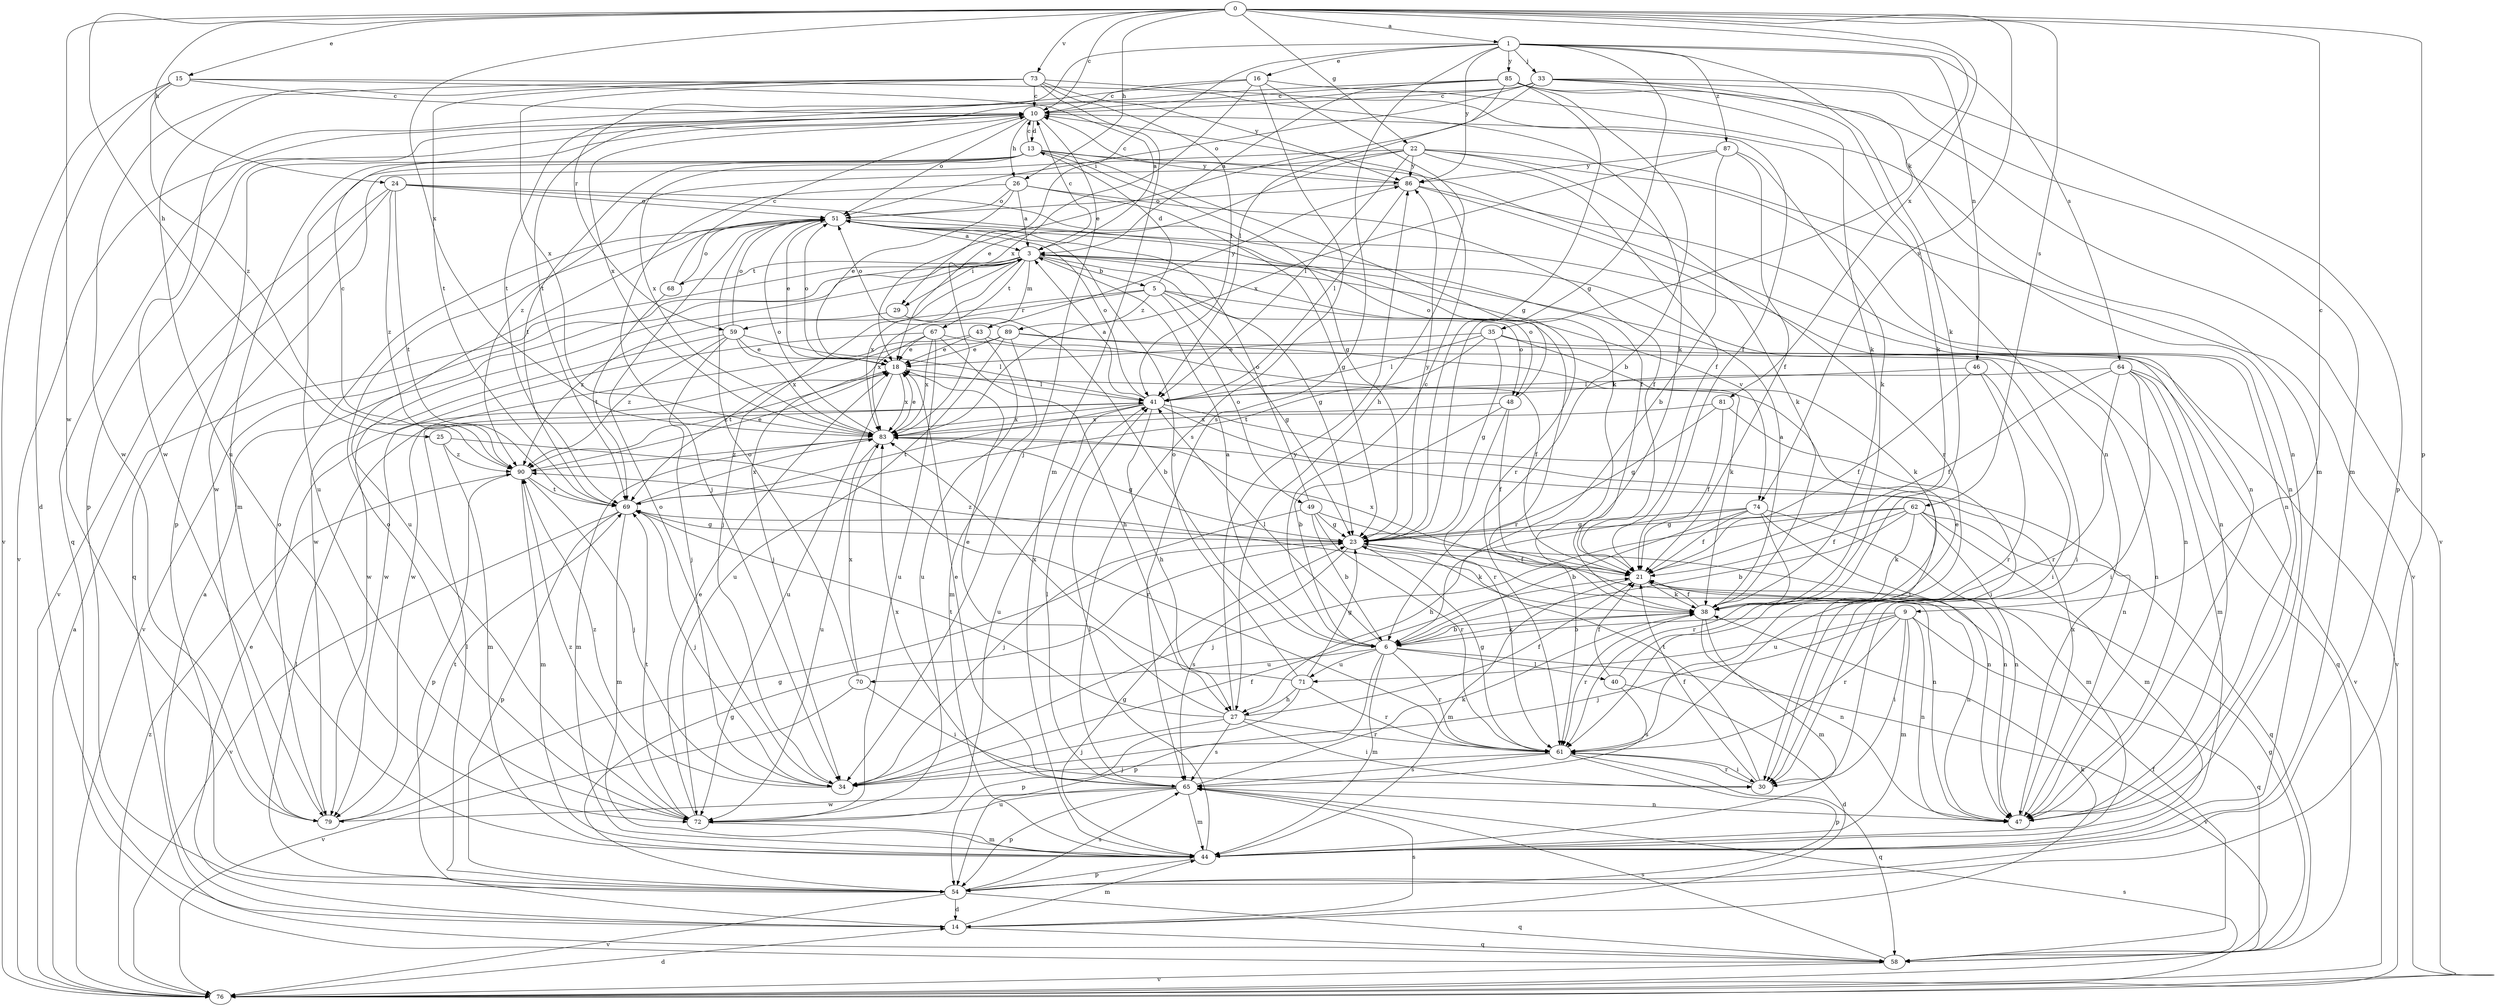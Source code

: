 strict digraph  {
0;
1;
3;
5;
6;
9;
10;
13;
14;
15;
16;
18;
21;
22;
23;
24;
25;
26;
27;
29;
30;
33;
34;
35;
38;
40;
41;
43;
44;
46;
47;
48;
49;
51;
54;
58;
59;
61;
62;
64;
65;
67;
68;
69;
70;
71;
72;
73;
74;
76;
79;
81;
83;
85;
86;
87;
89;
90;
0 -> 1  [label=a];
0 -> 9  [label=c];
0 -> 10  [label=c];
0 -> 15  [label=e];
0 -> 22  [label=g];
0 -> 24  [label=h];
0 -> 25  [label=h];
0 -> 26  [label=h];
0 -> 35  [label=k];
0 -> 54  [label=p];
0 -> 62  [label=s];
0 -> 73  [label=v];
0 -> 74  [label=v];
0 -> 79  [label=w];
0 -> 81  [label=x];
0 -> 83  [label=x];
1 -> 16  [label=e];
1 -> 23  [label=g];
1 -> 29  [label=i];
1 -> 33  [label=j];
1 -> 38  [label=k];
1 -> 46  [label=n];
1 -> 59  [label=r];
1 -> 64  [label=s];
1 -> 65  [label=s];
1 -> 85  [label=y];
1 -> 86  [label=y];
1 -> 87  [label=z];
3 -> 5  [label=b];
3 -> 10  [label=c];
3 -> 23  [label=g];
3 -> 29  [label=i];
3 -> 34  [label=j];
3 -> 43  [label=m];
3 -> 47  [label=n];
3 -> 48  [label=o];
3 -> 67  [label=t];
3 -> 68  [label=t];
3 -> 74  [label=v];
3 -> 76  [label=v];
3 -> 79  [label=w];
3 -> 83  [label=x];
5 -> 13  [label=d];
5 -> 23  [label=g];
5 -> 48  [label=o];
5 -> 49  [label=o];
5 -> 59  [label=r];
5 -> 61  [label=r];
5 -> 83  [label=x];
5 -> 89  [label=z];
6 -> 3  [label=a];
6 -> 10  [label=c];
6 -> 38  [label=k];
6 -> 40  [label=l];
6 -> 41  [label=l];
6 -> 44  [label=m];
6 -> 54  [label=p];
6 -> 61  [label=r];
6 -> 70  [label=u];
6 -> 71  [label=u];
6 -> 76  [label=v];
9 -> 6  [label=b];
9 -> 30  [label=i];
9 -> 34  [label=j];
9 -> 44  [label=m];
9 -> 47  [label=n];
9 -> 58  [label=q];
9 -> 61  [label=r];
9 -> 71  [label=u];
10 -> 13  [label=d];
10 -> 21  [label=f];
10 -> 26  [label=h];
10 -> 34  [label=j];
10 -> 51  [label=o];
10 -> 54  [label=p];
10 -> 58  [label=q];
10 -> 76  [label=v];
10 -> 83  [label=x];
13 -> 10  [label=c];
13 -> 23  [label=g];
13 -> 38  [label=k];
13 -> 44  [label=m];
13 -> 47  [label=n];
13 -> 54  [label=p];
13 -> 69  [label=t];
13 -> 72  [label=u];
13 -> 83  [label=x];
13 -> 86  [label=y];
14 -> 3  [label=a];
14 -> 18  [label=e];
14 -> 38  [label=k];
14 -> 41  [label=l];
14 -> 44  [label=m];
14 -> 58  [label=q];
14 -> 65  [label=s];
15 -> 3  [label=a];
15 -> 10  [label=c];
15 -> 14  [label=d];
15 -> 38  [label=k];
15 -> 76  [label=v];
15 -> 90  [label=z];
16 -> 10  [label=c];
16 -> 27  [label=h];
16 -> 44  [label=m];
16 -> 65  [label=s];
16 -> 69  [label=t];
16 -> 83  [label=x];
18 -> 41  [label=l];
18 -> 51  [label=o];
18 -> 72  [label=u];
18 -> 83  [label=x];
18 -> 90  [label=z];
21 -> 38  [label=k];
21 -> 44  [label=m];
21 -> 47  [label=n];
21 -> 83  [label=x];
22 -> 18  [label=e];
22 -> 21  [label=f];
22 -> 41  [label=l];
22 -> 47  [label=n];
22 -> 61  [label=r];
22 -> 76  [label=v];
22 -> 79  [label=w];
22 -> 86  [label=y];
22 -> 90  [label=z];
23 -> 21  [label=f];
23 -> 38  [label=k];
23 -> 47  [label=n];
23 -> 65  [label=s];
23 -> 86  [label=y];
23 -> 90  [label=z];
24 -> 21  [label=f];
24 -> 51  [label=o];
24 -> 58  [label=q];
24 -> 61  [label=r];
24 -> 69  [label=t];
24 -> 76  [label=v];
24 -> 90  [label=z];
25 -> 44  [label=m];
25 -> 61  [label=r];
25 -> 90  [label=z];
26 -> 3  [label=a];
26 -> 18  [label=e];
26 -> 21  [label=f];
26 -> 23  [label=g];
26 -> 34  [label=j];
26 -> 51  [label=o];
27 -> 18  [label=e];
27 -> 21  [label=f];
27 -> 30  [label=i];
27 -> 34  [label=j];
27 -> 61  [label=r];
27 -> 65  [label=s];
27 -> 69  [label=t];
27 -> 86  [label=y];
29 -> 6  [label=b];
29 -> 90  [label=z];
30 -> 21  [label=f];
30 -> 61  [label=r];
30 -> 69  [label=t];
33 -> 10  [label=c];
33 -> 18  [label=e];
33 -> 38  [label=k];
33 -> 44  [label=m];
33 -> 47  [label=n];
33 -> 51  [label=o];
33 -> 54  [label=p];
33 -> 69  [label=t];
34 -> 21  [label=f];
34 -> 51  [label=o];
34 -> 90  [label=z];
35 -> 18  [label=e];
35 -> 23  [label=g];
35 -> 38  [label=k];
35 -> 41  [label=l];
35 -> 69  [label=t];
35 -> 76  [label=v];
38 -> 3  [label=a];
38 -> 6  [label=b];
38 -> 21  [label=f];
38 -> 44  [label=m];
38 -> 47  [label=n];
38 -> 61  [label=r];
40 -> 14  [label=d];
40 -> 18  [label=e];
40 -> 21  [label=f];
40 -> 65  [label=s];
41 -> 3  [label=a];
41 -> 27  [label=h];
41 -> 30  [label=i];
41 -> 47  [label=n];
41 -> 51  [label=o];
41 -> 69  [label=t];
41 -> 72  [label=u];
41 -> 83  [label=x];
43 -> 18  [label=e];
43 -> 21  [label=f];
43 -> 72  [label=u];
43 -> 79  [label=w];
43 -> 86  [label=y];
44 -> 23  [label=g];
44 -> 41  [label=l];
44 -> 54  [label=p];
46 -> 21  [label=f];
46 -> 30  [label=i];
46 -> 41  [label=l];
46 -> 61  [label=r];
47 -> 83  [label=x];
48 -> 6  [label=b];
48 -> 21  [label=f];
48 -> 51  [label=o];
48 -> 61  [label=r];
48 -> 83  [label=x];
49 -> 6  [label=b];
49 -> 23  [label=g];
49 -> 34  [label=j];
49 -> 47  [label=n];
49 -> 51  [label=o];
49 -> 61  [label=r];
51 -> 3  [label=a];
51 -> 18  [label=e];
51 -> 47  [label=n];
51 -> 72  [label=u];
54 -> 14  [label=d];
54 -> 23  [label=g];
54 -> 41  [label=l];
54 -> 58  [label=q];
54 -> 65  [label=s];
54 -> 76  [label=v];
58 -> 21  [label=f];
58 -> 23  [label=g];
58 -> 65  [label=s];
58 -> 76  [label=v];
59 -> 18  [label=e];
59 -> 34  [label=j];
59 -> 41  [label=l];
59 -> 51  [label=o];
59 -> 79  [label=w];
59 -> 83  [label=x];
59 -> 90  [label=z];
61 -> 23  [label=g];
61 -> 30  [label=i];
61 -> 34  [label=j];
61 -> 54  [label=p];
61 -> 58  [label=q];
61 -> 65  [label=s];
62 -> 6  [label=b];
62 -> 21  [label=f];
62 -> 23  [label=g];
62 -> 34  [label=j];
62 -> 38  [label=k];
62 -> 44  [label=m];
62 -> 47  [label=n];
62 -> 58  [label=q];
64 -> 21  [label=f];
64 -> 30  [label=i];
64 -> 41  [label=l];
64 -> 44  [label=m];
64 -> 58  [label=q];
64 -> 61  [label=r];
64 -> 76  [label=v];
65 -> 18  [label=e];
65 -> 38  [label=k];
65 -> 41  [label=l];
65 -> 44  [label=m];
65 -> 47  [label=n];
65 -> 54  [label=p];
65 -> 72  [label=u];
65 -> 79  [label=w];
65 -> 83  [label=x];
67 -> 18  [label=e];
67 -> 27  [label=h];
67 -> 30  [label=i];
67 -> 34  [label=j];
67 -> 72  [label=u];
67 -> 79  [label=w];
67 -> 83  [label=x];
68 -> 10  [label=c];
68 -> 51  [label=o];
68 -> 69  [label=t];
69 -> 23  [label=g];
69 -> 34  [label=j];
69 -> 44  [label=m];
69 -> 54  [label=p];
69 -> 76  [label=v];
69 -> 83  [label=x];
70 -> 30  [label=i];
70 -> 51  [label=o];
70 -> 76  [label=v];
70 -> 83  [label=x];
71 -> 23  [label=g];
71 -> 27  [label=h];
71 -> 51  [label=o];
71 -> 54  [label=p];
71 -> 61  [label=r];
71 -> 83  [label=x];
72 -> 18  [label=e];
72 -> 44  [label=m];
72 -> 51  [label=o];
72 -> 69  [label=t];
72 -> 90  [label=z];
73 -> 10  [label=c];
73 -> 41  [label=l];
73 -> 44  [label=m];
73 -> 47  [label=n];
73 -> 69  [label=t];
73 -> 72  [label=u];
73 -> 79  [label=w];
73 -> 83  [label=x];
73 -> 86  [label=y];
74 -> 6  [label=b];
74 -> 21  [label=f];
74 -> 23  [label=g];
74 -> 27  [label=h];
74 -> 44  [label=m];
74 -> 47  [label=n];
74 -> 61  [label=r];
76 -> 3  [label=a];
76 -> 14  [label=d];
76 -> 65  [label=s];
76 -> 90  [label=z];
79 -> 23  [label=g];
79 -> 51  [label=o];
79 -> 69  [label=t];
81 -> 21  [label=f];
81 -> 23  [label=g];
81 -> 30  [label=i];
81 -> 83  [label=x];
83 -> 18  [label=e];
83 -> 23  [label=g];
83 -> 44  [label=m];
83 -> 51  [label=o];
83 -> 72  [label=u];
83 -> 90  [label=z];
85 -> 3  [label=a];
85 -> 6  [label=b];
85 -> 10  [label=c];
85 -> 23  [label=g];
85 -> 38  [label=k];
85 -> 41  [label=l];
85 -> 76  [label=v];
85 -> 79  [label=w];
86 -> 10  [label=c];
86 -> 38  [label=k];
86 -> 41  [label=l];
86 -> 47  [label=n];
86 -> 51  [label=o];
87 -> 6  [label=b];
87 -> 21  [label=f];
87 -> 38  [label=k];
87 -> 83  [label=x];
87 -> 86  [label=y];
89 -> 18  [label=e];
89 -> 38  [label=k];
89 -> 44  [label=m];
89 -> 47  [label=n];
89 -> 51  [label=o];
89 -> 69  [label=t];
89 -> 72  [label=u];
90 -> 10  [label=c];
90 -> 18  [label=e];
90 -> 34  [label=j];
90 -> 44  [label=m];
90 -> 54  [label=p];
90 -> 69  [label=t];
}
